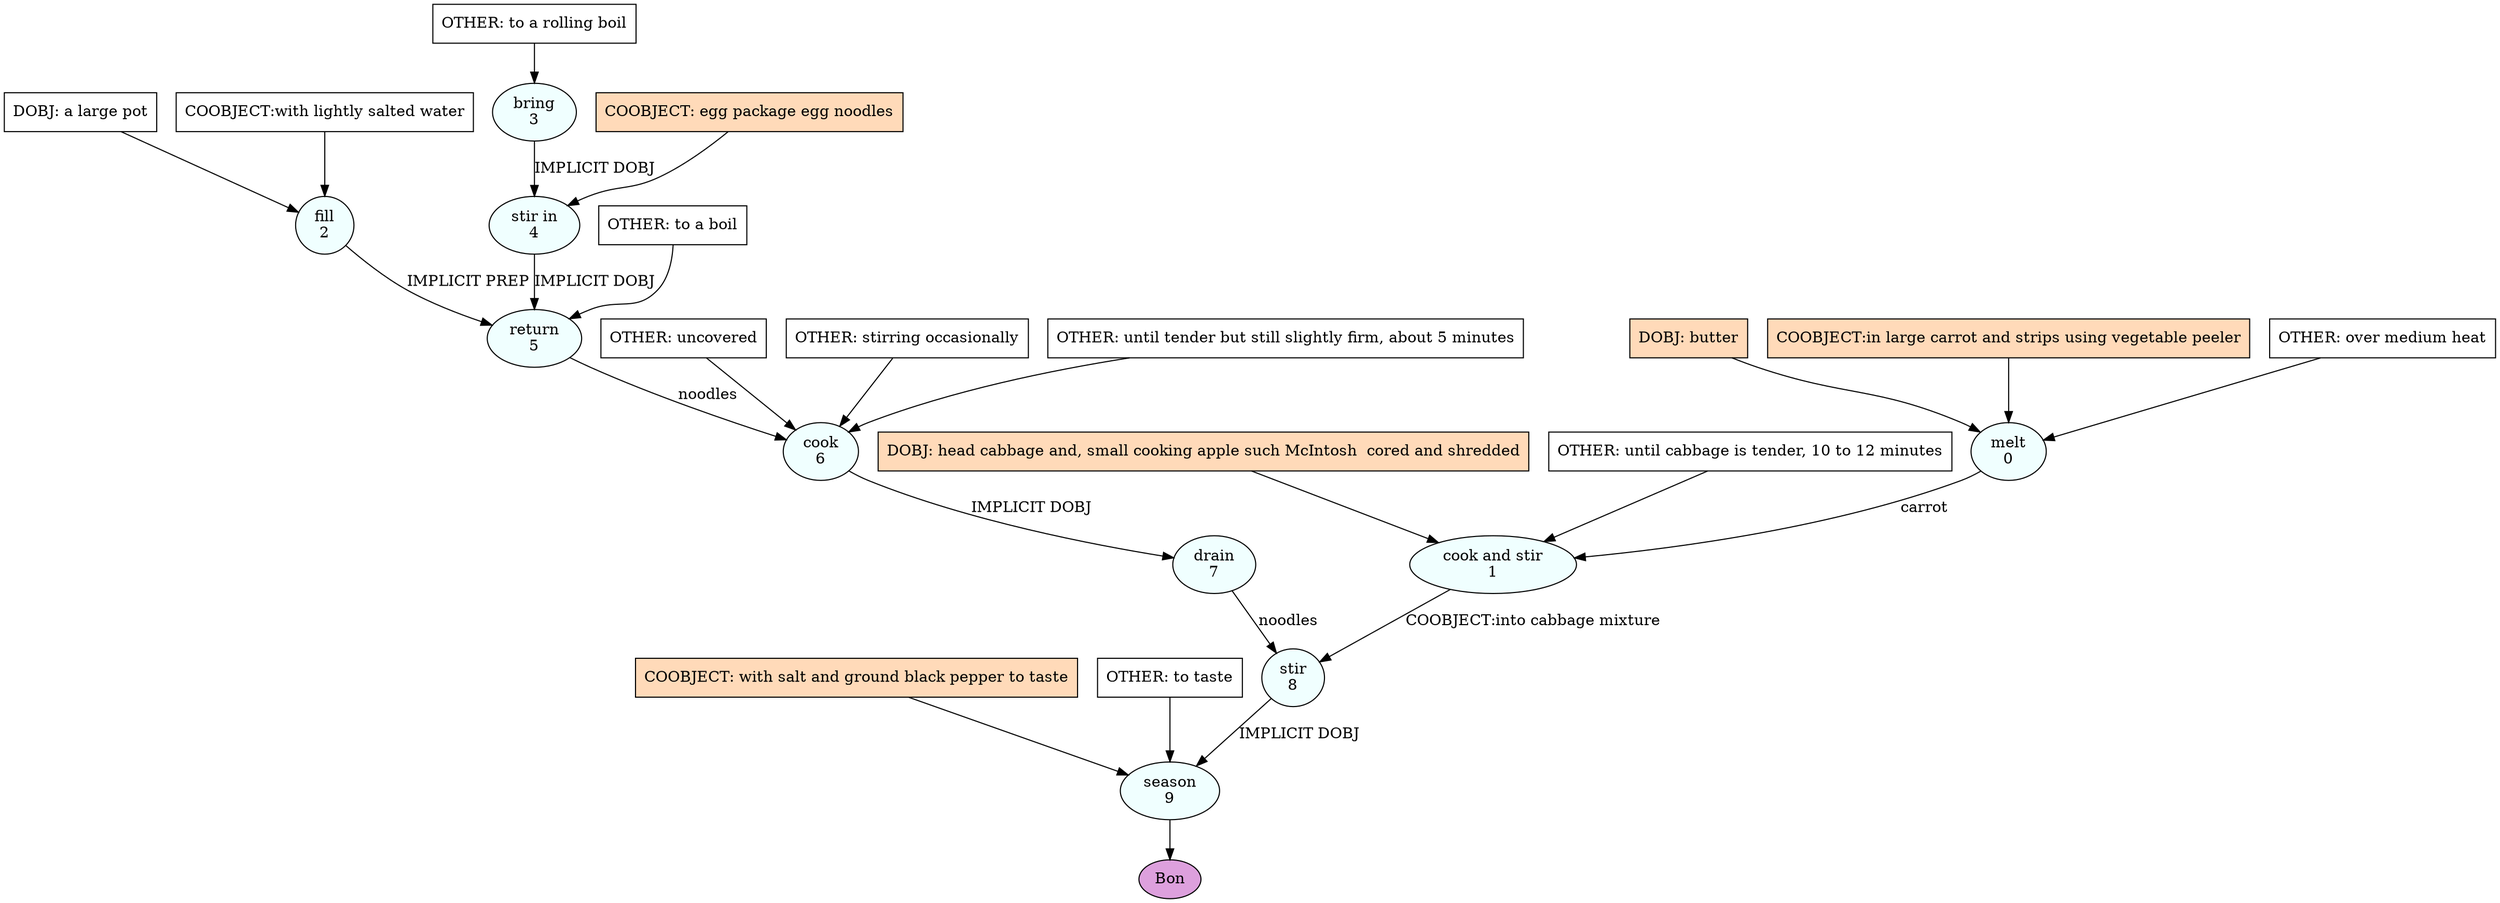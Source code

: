 digraph recipe {
E0[label="melt
0", shape=oval, style=filled, fillcolor=azure]
E1[label="cook and stir
1", shape=oval, style=filled, fillcolor=azure]
E2[label="fill
2", shape=oval, style=filled, fillcolor=azure]
E3[label="bring
3", shape=oval, style=filled, fillcolor=azure]
E4[label="stir in
4", shape=oval, style=filled, fillcolor=azure]
E5[label="return
5", shape=oval, style=filled, fillcolor=azure]
E6[label="cook
6", shape=oval, style=filled, fillcolor=azure]
E7[label="drain
7", shape=oval, style=filled, fillcolor=azure]
E8[label="stir
8", shape=oval, style=filled, fillcolor=azure]
E9[label="season
9", shape=oval, style=filled, fillcolor=azure]
O3_0[label="OTHER: to a rolling boil", shape=box, style=filled, fillcolor=white]
O3_0 -> E3
D0[label="DOBJ: butter", shape=box, style=filled, fillcolor=peachpuff]
D0 -> E0
P0_0[label="COOBJECT:in large carrot and strips using vegetable peeler", shape=box, style=filled, fillcolor=peachpuff]
P0_0 -> E0
O0_0[label="OTHER: over medium heat", shape=box, style=filled, fillcolor=white]
O0_0 -> E0
D2[label="DOBJ: a large pot", shape=box, style=filled, fillcolor=white]
D2 -> E2
P2_0[label="COOBJECT:with lightly salted water", shape=box, style=filled, fillcolor=white]
P2_0 -> E2
D1_ing[label="DOBJ: head cabbage and, small cooking apple such McIntosh  cored and shredded", shape=box, style=filled, fillcolor=peachpuff]
D1_ing -> E1
E0 -> E1 [label="carrot"]
O1_0_0[label="OTHER: until cabbage is tender, 10 to 12 minutes", shape=box, style=filled, fillcolor=white]
O1_0_0 -> E1
E3 -> E4 [label="IMPLICIT DOBJ"]
P4_0_ing[label="COOBJECT: egg package egg noodles", shape=box, style=filled, fillcolor=peachpuff]
P4_0_ing -> E4
E4 -> E5 [label="IMPLICIT DOBJ"]
E2 -> E5 [label="IMPLICIT PREP"]
O5_0_0[label="OTHER: to a boil", shape=box, style=filled, fillcolor=white]
O5_0_0 -> E5
E5 -> E6 [label="noodles"]
O6_0_0[label="OTHER: uncovered", shape=box, style=filled, fillcolor=white]
O6_0_0 -> E6
O6_1_0[label="OTHER: stirring occasionally", shape=box, style=filled, fillcolor=white]
O6_1_0 -> E6
O6_2_0[label="OTHER: until tender but still slightly firm, about 5 minutes", shape=box, style=filled, fillcolor=white]
O6_2_0 -> E6
E6 -> E7 [label="IMPLICIT DOBJ"]
E7 -> E8 [label="noodles"]
E1 -> E8 [label="COOBJECT:into cabbage mixture"]
E8 -> E9 [label="IMPLICIT DOBJ"]
P9_0_ing[label="COOBJECT: with salt and ground black pepper to taste", shape=box, style=filled, fillcolor=peachpuff]
P9_0_ing -> E9
O9_0_0[label="OTHER: to taste", shape=box, style=filled, fillcolor=white]
O9_0_0 -> E9
EOR[label="Bon", shape=oval, style=filled, fillcolor=plum]
E9 -> EOR
}
